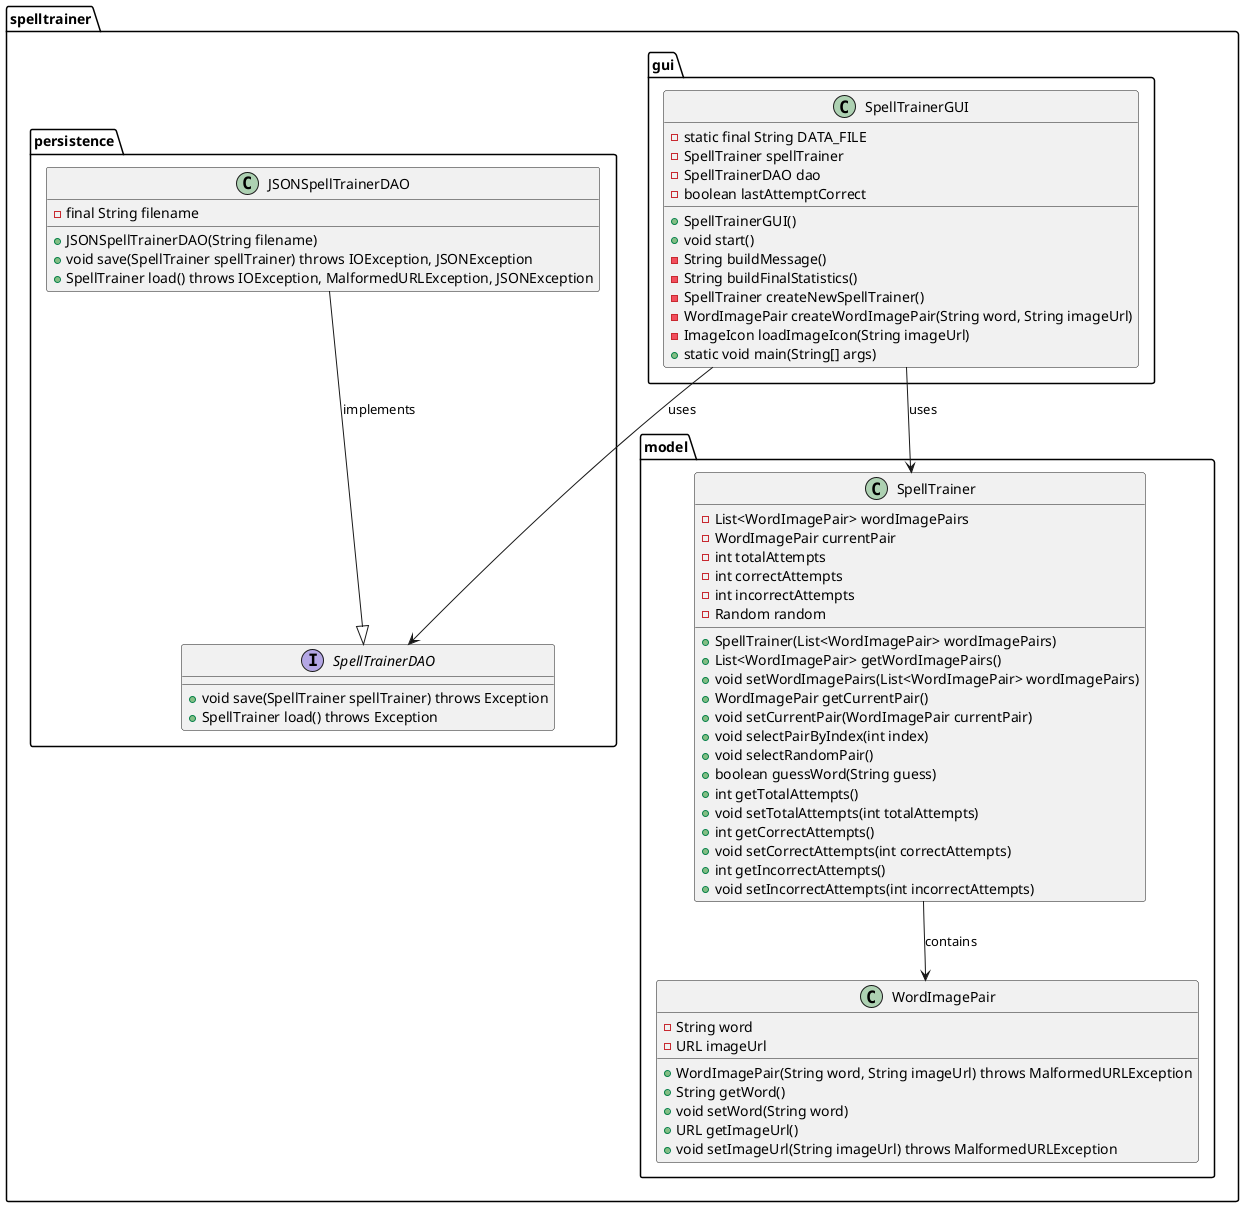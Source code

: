 @startuml

package "spelltrainer.gui" {
    class SpellTrainerGUI {
        - static final String DATA_FILE
        - SpellTrainer spellTrainer
        - SpellTrainerDAO dao
        - boolean lastAttemptCorrect
        + SpellTrainerGUI()
        + void start()
        - String buildMessage()
        - String buildFinalStatistics()
        - SpellTrainer createNewSpellTrainer()
        - WordImagePair createWordImagePair(String word, String imageUrl)
        - ImageIcon loadImageIcon(String imageUrl)
        + static void main(String[] args)
    }
}

package "spelltrainer.model" {
    class SpellTrainer {
        - List<WordImagePair> wordImagePairs
        - WordImagePair currentPair
        - int totalAttempts
        - int correctAttempts
        - int incorrectAttempts
        - Random random
        + SpellTrainer(List<WordImagePair> wordImagePairs)
        + List<WordImagePair> getWordImagePairs()
        + void setWordImagePairs(List<WordImagePair> wordImagePairs)
        + WordImagePair getCurrentPair()
        + void setCurrentPair(WordImagePair currentPair)
        + void selectPairByIndex(int index)
        + void selectRandomPair()
        + boolean guessWord(String guess)
        + int getTotalAttempts()
        + void setTotalAttempts(int totalAttempts)
        + int getCorrectAttempts()
        + void setCorrectAttempts(int correctAttempts)
        + int getIncorrectAttempts()
        + void setIncorrectAttempts(int incorrectAttempts)
    }

    class WordImagePair {
        - String word
        - URL imageUrl
        + WordImagePair(String word, String imageUrl) throws MalformedURLException
        + String getWord()
        + void setWord(String word)
        + URL getImageUrl()
        + void setImageUrl(String imageUrl) throws MalformedURLException
    }
}

package "spelltrainer.persistence" {
    class JSONSpellTrainerDAO {
        - final String filename
        + JSONSpellTrainerDAO(String filename)
        + void save(SpellTrainer spellTrainer) throws IOException, JSONException
        + SpellTrainer load() throws IOException, MalformedURLException, JSONException
    }

    interface SpellTrainerDAO {
        + void save(SpellTrainer spellTrainer) throws Exception
        + SpellTrainer load() throws Exception
    }
}

SpellTrainerGUI -down-> SpellTrainer : uses
SpellTrainerGUI -down-> SpellTrainerDAO : uses
SpellTrainer -down-> WordImagePair : contains
JSONSpellTrainerDAO -down-|> SpellTrainerDAO : implements

@enduml
